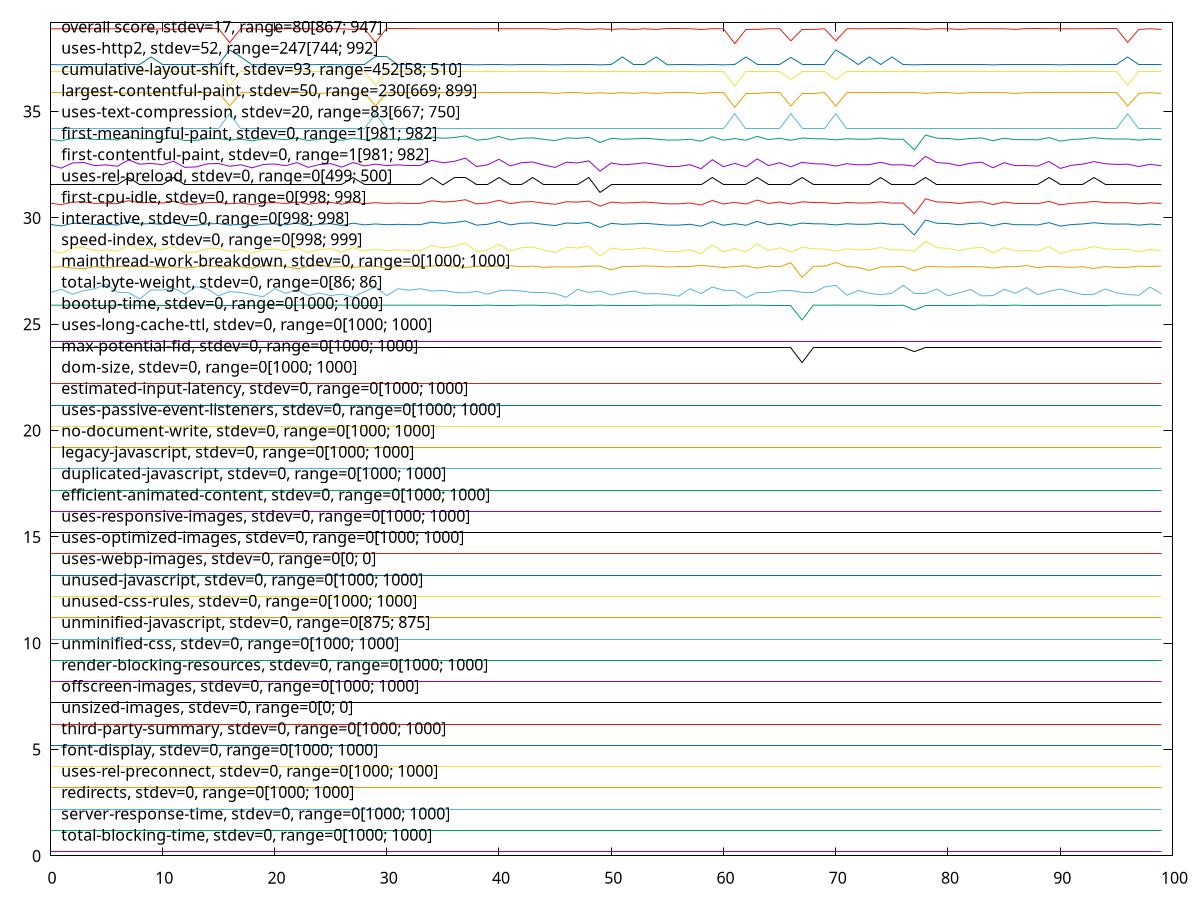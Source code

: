 $_totalBlockingTime <<EOF
0.2
0.2
0.2
0.2
0.2
0.2
0.2
0.2
0.2
0.2
0.2
0.2
0.2
0.2
0.2
0.2
0.2
0.2
0.2
0.2
0.2
0.2
0.2
0.2
0.2
0.2
0.2
0.2
0.2
0.2
0.2
0.2
0.2
0.2
0.2
0.2
0.2
0.2
0.2
0.2
0.2
0.2
0.2
0.2
0.2
0.2
0.2
0.2
0.2
0.2
0.2
0.2
0.2
0.2
0.2
0.2
0.2
0.2
0.2
0.2
0.2
0.2
0.2
0.2
0.2
0.2
0.2
0.2
0.2
0.2
0.2
0.2
0.2
0.2
0.2
0.2
0.2
0.2
0.2
0.2
0.2
0.2
0.2
0.2
0.2
0.2
0.2
0.2
0.2
0.2
0.2
0.2
0.2
0.2
0.2
0.2
0.2
0.2
0.2
0.2
EOF
$_serverResponseTime <<EOF
1.2
1.2
1.2
1.2
1.2
1.2
1.2
1.2
1.2
1.2
1.2
1.2
1.2
1.2
1.2
1.2
1.2
1.2
1.2
1.2
1.2
1.2
1.2
1.2
1.2
1.2
1.2
1.2
1.2
1.2
1.2
1.2
1.2
1.2
1.2
1.2
1.2
1.2
1.2
1.2
1.2
1.2
1.2
1.2
1.2
1.2
1.2
1.2
1.2
1.2
1.2
1.2
1.2
1.2
1.2
1.2
1.2
1.2
1.2
1.2
1.2
1.2
1.2
1.2
1.2
1.2
1.2
1.2
1.2
1.2
1.2
1.2
1.2
1.2
1.2
1.2
1.2
1.2
1.2
1.2
1.2
1.2
1.2
1.2
1.2
1.2
1.2
1.2
1.2
1.2
1.2
1.2
1.2
1.2
1.2
1.2
1.2
1.2
1.2
1.2
EOF
$_redirects <<EOF
2.2
2.2
2.2
2.2
2.2
2.2
2.2
2.2
2.2
2.2
2.2
2.2
2.2
2.2
2.2
2.2
2.2
2.2
2.2
2.2
2.2
2.2
2.2
2.2
2.2
2.2
2.2
2.2
2.2
2.2
2.2
2.2
2.2
2.2
2.2
2.2
2.2
2.2
2.2
2.2
2.2
2.2
2.2
2.2
2.2
2.2
2.2
2.2
2.2
2.2
2.2
2.2
2.2
2.2
2.2
2.2
2.2
2.2
2.2
2.2
2.2
2.2
2.2
2.2
2.2
2.2
2.2
2.2
2.2
2.2
2.2
2.2
2.2
2.2
2.2
2.2
2.2
2.2
2.2
2.2
2.2
2.2
2.2
2.2
2.2
2.2
2.2
2.2
2.2
2.2
2.2
2.2
2.2
2.2
2.2
2.2
2.2
2.2
2.2
2.2
EOF
$_usesRelPreconnect <<EOF
3.2
3.2
3.2
3.2
3.2
3.2
3.2
3.2
3.2
3.2
3.2
3.2
3.2
3.2
3.2
3.2
3.2
3.2
3.2
3.2
3.2
3.2
3.2
3.2
3.2
3.2
3.2
3.2
3.2
3.2
3.2
3.2
3.2
3.2
3.2
3.2
3.2
3.2
3.2
3.2
3.2
3.2
3.2
3.2
3.2
3.2
3.2
3.2
3.2
3.2
3.2
3.2
3.2
3.2
3.2
3.2
3.2
3.2
3.2
3.2
3.2
3.2
3.2
3.2
3.2
3.2
3.2
3.2
3.2
3.2
3.2
3.2
3.2
3.2
3.2
3.2
3.2
3.2
3.2
3.2
3.2
3.2
3.2
3.2
3.2
3.2
3.2
3.2
3.2
3.2
3.2
3.2
3.2
3.2
3.2
3.2
3.2
3.2
3.2
3.2
EOF
$_fontDisplay <<EOF
4.2
4.2
4.2
4.2
4.2
4.2
4.2
4.2
4.2
4.2
4.2
4.2
4.2
4.2
4.2
4.2
4.2
4.2
4.2
4.2
4.2
4.2
4.2
4.2
4.2
4.2
4.2
4.2
4.2
4.2
4.2
4.2
4.2
4.2
4.2
4.2
4.2
4.2
4.2
4.2
4.2
4.2
4.2
4.2
4.2
4.2
4.2
4.2
4.2
4.2
4.2
4.2
4.2
4.2
4.2
4.2
4.2
4.2
4.2
4.2
4.2
4.2
4.2
4.2
4.2
4.2
4.2
4.2
4.2
4.2
4.2
4.2
4.2
4.2
4.2
4.2
4.2
4.2
4.2
4.2
4.2
4.2
4.2
4.2
4.2
4.2
4.2
4.2
4.2
4.2
4.2
4.2
4.2
4.2
4.2
4.2
4.2
4.2
4.2
4.2
EOF
$_thirdPartySummary <<EOF
5.2
5.2
5.2
5.2
5.2
5.2
5.2
5.2
5.2
5.2
5.2
5.2
5.2
5.2
5.2
5.2
5.2
5.2
5.2
5.2
5.2
5.2
5.2
5.2
5.2
5.2
5.2
5.2
5.2
5.2
5.2
5.2
5.2
5.2
5.2
5.2
5.2
5.2
5.2
5.2
5.2
5.2
5.2
5.2
5.2
5.2
5.2
5.2
5.2
5.2
5.2
5.2
5.2
5.2
5.2
5.2
5.2
5.2
5.2
5.2
5.2
5.2
5.2
5.2
5.2
5.2
5.2
5.2
5.2
5.2
5.2
5.2
5.2
5.2
5.2
5.2
5.2
5.2
5.2
5.2
5.2
5.2
5.2
5.2
5.2
5.2
5.2
5.2
5.2
5.2
5.2
5.2
5.2
5.2
5.2
5.2
5.2
5.2
5.2
5.2
EOF
$_unsizedImages <<EOF
6.2
6.2
6.2
6.2
6.2
6.2
6.2
6.2
6.2
6.2
6.2
6.2
6.2
6.2
6.2
6.2
6.2
6.2
6.2
6.2
6.2
6.2
6.2
6.2
6.2
6.2
6.2
6.2
6.2
6.2
6.2
6.2
6.2
6.2
6.2
6.2
6.2
6.2
6.2
6.2
6.2
6.2
6.2
6.2
6.2
6.2
6.2
6.2
6.2
6.2
6.2
6.2
6.2
6.2
6.2
6.2
6.2
6.2
6.2
6.2
6.2
6.2
6.2
6.2
6.2
6.2
6.2
6.2
6.2
6.2
6.2
6.2
6.2
6.2
6.2
6.2
6.2
6.2
6.2
6.2
6.2
6.2
6.2
6.2
6.2
6.2
6.2
6.2
6.2
6.2
6.2
6.2
6.2
6.2
6.2
6.2
6.2
6.2
6.2
6.2
EOF
$_offscreenImages <<EOF
7.2
7.2
7.2
7.2
7.2
7.2
7.2
7.2
7.2
7.2
7.2
7.2
7.2
7.2
7.2
7.2
7.2
7.2
7.2
7.2
7.2
7.2
7.2
7.2
7.2
7.2
7.2
7.2
7.2
7.2
7.2
7.2
7.2
7.2
7.2
7.2
7.2
7.2
7.2
7.2
7.2
7.2
7.2
7.2
7.2
7.2
7.2
7.2
7.2
7.2
7.2
7.2
7.2
7.2
7.2
7.2
7.2
7.2
7.2
7.2
7.2
7.2
7.2
7.2
7.2
7.2
7.2
7.2
7.2
7.2
7.2
7.2
7.2
7.2
7.2
7.2
7.2
7.2
7.2
7.2
7.2
7.2
7.2
7.2
7.2
7.2
7.2
7.2
7.2
7.2
7.2
7.2
7.2
7.2
7.2
7.2
7.2
7.2
7.2
7.2
EOF
$_renderBlockingResources <<EOF
8.2
8.2
8.2
8.2
8.2
8.2
8.2
8.2
8.2
8.2
8.2
8.2
8.2
8.2
8.2
8.2
8.2
8.2
8.2
8.2
8.2
8.2
8.2
8.2
8.2
8.2
8.2
8.2
8.2
8.2
8.2
8.2
8.2
8.2
8.2
8.2
8.2
8.2
8.2
8.2
8.2
8.2
8.2
8.2
8.2
8.2
8.2
8.2
8.2
8.2
8.2
8.2
8.2
8.2
8.2
8.2
8.2
8.2
8.2
8.2
8.2
8.2
8.2
8.2
8.2
8.2
8.2
8.2
8.2
8.2
8.2
8.2
8.2
8.2
8.2
8.2
8.2
8.2
8.2
8.2
8.2
8.2
8.2
8.2
8.2
8.2
8.2
8.2
8.2
8.2
8.2
8.2
8.2
8.2
8.2
8.2
8.2
8.2
8.2
8.2
EOF
$_unminifiedCss <<EOF
9.2
9.2
9.2
9.2
9.2
9.2
9.2
9.2
9.2
9.2
9.2
9.2
9.2
9.2
9.2
9.2
9.2
9.2
9.2
9.2
9.2
9.2
9.2
9.2
9.2
9.2
9.2
9.2
9.2
9.2
9.2
9.2
9.2
9.2
9.2
9.2
9.2
9.2
9.2
9.2
9.2
9.2
9.2
9.2
9.2
9.2
9.2
9.2
9.2
9.2
9.2
9.2
9.2
9.2
9.2
9.2
9.2
9.2
9.2
9.2
9.2
9.2
9.2
9.2
9.2
9.2
9.2
9.2
9.2
9.2
9.2
9.2
9.2
9.2
9.2
9.2
9.2
9.2
9.2
9.2
9.2
9.2
9.2
9.2
9.2
9.2
9.2
9.2
9.2
9.2
9.2
9.2
9.2
9.2
9.2
9.2
9.2
9.2
9.2
9.2
EOF
$_unminifiedJavascript <<EOF
10.2
10.2
10.2
10.2
10.2
10.2
10.2
10.2
10.2
10.2
10.2
10.2
10.2
10.2
10.2
10.2
10.2
10.2
10.2
10.2
10.2
10.2
10.2
10.2
10.2
10.2
10.2
10.2
10.2
10.2
10.2
10.2
10.2
10.2
10.2
10.2
10.2
10.2
10.2
10.2
10.2
10.2
10.2
10.2
10.2
10.2
10.2
10.2
10.2
10.2
10.2
10.2
10.2
10.2
10.2
10.2
10.2
10.2
10.2
10.2
10.2
10.2
10.2
10.2
10.2
10.2
10.2
10.2
10.2
10.2
10.2
10.2
10.2
10.2
10.2
10.2
10.2
10.2
10.2
10.2
10.2
10.2
10.2
10.2
10.2
10.2
10.2
10.2
10.2
10.2
10.2
10.2
10.2
10.2
10.2
10.2
10.2
10.2
10.2
10.2
EOF
$_unusedCssRules <<EOF
11.2
11.2
11.2
11.2
11.2
11.2
11.2
11.2
11.2
11.2
11.2
11.2
11.2
11.2
11.2
11.2
11.2
11.2
11.2
11.2
11.2
11.2
11.2
11.2
11.2
11.2
11.2
11.2
11.2
11.2
11.2
11.2
11.2
11.2
11.2
11.2
11.2
11.2
11.2
11.2
11.2
11.2
11.2
11.2
11.2
11.2
11.2
11.2
11.2
11.2
11.2
11.2
11.2
11.2
11.2
11.2
11.2
11.2
11.2
11.2
11.2
11.2
11.2
11.2
11.2
11.2
11.2
11.2
11.2
11.2
11.2
11.2
11.2
11.2
11.2
11.2
11.2
11.2
11.2
11.2
11.2
11.2
11.2
11.2
11.2
11.2
11.2
11.2
11.2
11.2
11.2
11.2
11.2
11.2
11.2
11.2
11.2
11.2
11.2
11.2
EOF
$_unusedJavascript <<EOF
12.2
12.2
12.2
12.2
12.2
12.2
12.2
12.2
12.2
12.2
12.2
12.2
12.2
12.2
12.2
12.2
12.2
12.2
12.2
12.2
12.2
12.2
12.2
12.2
12.2
12.2
12.2
12.2
12.2
12.2
12.2
12.2
12.2
12.2
12.2
12.2
12.2
12.2
12.2
12.2
12.2
12.2
12.2
12.2
12.2
12.2
12.2
12.2
12.2
12.2
12.2
12.2
12.2
12.2
12.2
12.2
12.2
12.2
12.2
12.2
12.2
12.2
12.2
12.2
12.2
12.2
12.2
12.2
12.2
12.2
12.2
12.2
12.2
12.2
12.2
12.2
12.2
12.2
12.2
12.2
12.2
12.2
12.2
12.2
12.2
12.2
12.2
12.2
12.2
12.2
12.2
12.2
12.2
12.2
12.2
12.2
12.2
12.2
12.2
12.2
EOF
$_usesWebpImages <<EOF
13.2
13.2
13.2
13.2
13.2
13.2
13.2
13.2
13.2
13.2
13.2
13.2
13.2
13.2
13.2
13.2
13.2
13.2
13.2
13.2
13.2
13.2
13.2
13.2
13.2
13.2
13.2
13.2
13.2
13.2
13.2
13.2
13.2
13.2
13.2
13.2
13.2
13.2
13.2
13.2
13.2
13.2
13.2
13.2
13.2
13.2
13.2
13.2
13.2
13.2
13.2
13.2
13.2
13.2
13.2
13.2
13.2
13.2
13.2
13.2
13.2
13.2
13.2
13.2
13.2
13.2
13.2
13.2
13.2
13.2
13.2
13.2
13.2
13.2
13.2
13.2
13.2
13.2
13.2
13.2
13.2
13.2
13.2
13.2
13.2
13.2
13.2
13.2
13.2
13.2
13.2
13.2
13.2
13.2
13.2
13.2
13.2
13.2
13.2
13.2
EOF
$_usesOptimizedImages <<EOF
14.2
14.2
14.2
14.2
14.2
14.2
14.2
14.2
14.2
14.2
14.2
14.2
14.2
14.2
14.2
14.2
14.2
14.2
14.2
14.2
14.2
14.2
14.2
14.2
14.2
14.2
14.2
14.2
14.2
14.2
14.2
14.2
14.2
14.2
14.2
14.2
14.2
14.2
14.2
14.2
14.2
14.2
14.2
14.2
14.2
14.2
14.2
14.2
14.2
14.2
14.2
14.2
14.2
14.2
14.2
14.2
14.2
14.2
14.2
14.2
14.2
14.2
14.2
14.2
14.2
14.2
14.2
14.2
14.2
14.2
14.2
14.2
14.2
14.2
14.2
14.2
14.2
14.2
14.2
14.2
14.2
14.2
14.2
14.2
14.2
14.2
14.2
14.2
14.2
14.2
14.2
14.2
14.2
14.2
14.2
14.2
14.2
14.2
14.2
14.2
EOF
$_usesResponsiveImages <<EOF
15.2
15.2
15.2
15.2
15.2
15.2
15.2
15.2
15.2
15.2
15.2
15.2
15.2
15.2
15.2
15.2
15.2
15.2
15.2
15.2
15.2
15.2
15.2
15.2
15.2
15.2
15.2
15.2
15.2
15.2
15.2
15.2
15.2
15.2
15.2
15.2
15.2
15.2
15.2
15.2
15.2
15.2
15.2
15.2
15.2
15.2
15.2
15.2
15.2
15.2
15.2
15.2
15.2
15.2
15.2
15.2
15.2
15.2
15.2
15.2
15.2
15.2
15.2
15.2
15.2
15.2
15.2
15.2
15.2
15.2
15.2
15.2
15.2
15.2
15.2
15.2
15.2
15.2
15.2
15.2
15.2
15.2
15.2
15.2
15.2
15.2
15.2
15.2
15.2
15.2
15.2
15.2
15.2
15.2
15.2
15.2
15.2
15.2
15.2
15.2
EOF
$_efficientAnimatedContent <<EOF
16.2
16.2
16.2
16.2
16.2
16.2
16.2
16.2
16.2
16.2
16.2
16.2
16.2
16.2
16.2
16.2
16.2
16.2
16.2
16.2
16.2
16.2
16.2
16.2
16.2
16.2
16.2
16.2
16.2
16.2
16.2
16.2
16.2
16.2
16.2
16.2
16.2
16.2
16.2
16.2
16.2
16.2
16.2
16.2
16.2
16.2
16.2
16.2
16.2
16.2
16.2
16.2
16.2
16.2
16.2
16.2
16.2
16.2
16.2
16.2
16.2
16.2
16.2
16.2
16.2
16.2
16.2
16.2
16.2
16.2
16.2
16.2
16.2
16.2
16.2
16.2
16.2
16.2
16.2
16.2
16.2
16.2
16.2
16.2
16.2
16.2
16.2
16.2
16.2
16.2
16.2
16.2
16.2
16.2
16.2
16.2
16.2
16.2
16.2
16.2
EOF
$_duplicatedJavascript <<EOF
17.2
17.2
17.2
17.2
17.2
17.2
17.2
17.2
17.2
17.2
17.2
17.2
17.2
17.2
17.2
17.2
17.2
17.2
17.2
17.2
17.2
17.2
17.2
17.2
17.2
17.2
17.2
17.2
17.2
17.2
17.2
17.2
17.2
17.2
17.2
17.2
17.2
17.2
17.2
17.2
17.2
17.2
17.2
17.2
17.2
17.2
17.2
17.2
17.2
17.2
17.2
17.2
17.2
17.2
17.2
17.2
17.2
17.2
17.2
17.2
17.2
17.2
17.2
17.2
17.2
17.2
17.2
17.2
17.2
17.2
17.2
17.2
17.2
17.2
17.2
17.2
17.2
17.2
17.2
17.2
17.2
17.2
17.2
17.2
17.2
17.2
17.2
17.2
17.2
17.2
17.2
17.2
17.2
17.2
17.2
17.2
17.2
17.2
17.2
17.2
EOF
$_legacyJavascript <<EOF
18.2
18.2
18.2
18.2
18.2
18.2
18.2
18.2
18.2
18.2
18.2
18.2
18.2
18.2
18.2
18.2
18.2
18.2
18.2
18.2
18.2
18.2
18.2
18.2
18.2
18.2
18.2
18.2
18.2
18.2
18.2
18.2
18.2
18.2
18.2
18.2
18.2
18.2
18.2
18.2
18.2
18.2
18.2
18.2
18.2
18.2
18.2
18.2
18.2
18.2
18.2
18.2
18.2
18.2
18.2
18.2
18.2
18.2
18.2
18.2
18.2
18.2
18.2
18.2
18.2
18.2
18.2
18.2
18.2
18.2
18.2
18.2
18.2
18.2
18.2
18.2
18.2
18.2
18.2
18.2
18.2
18.2
18.2
18.2
18.2
18.2
18.2
18.2
18.2
18.2
18.2
18.2
18.2
18.2
18.2
18.2
18.2
18.2
18.2
18.2
EOF
$_noDocumentWrite <<EOF
19.2
19.2
19.2
19.2
19.2
19.2
19.2
19.2
19.2
19.2
19.2
19.2
19.2
19.2
19.2
19.2
19.2
19.2
19.2
19.2
19.2
19.2
19.2
19.2
19.2
19.2
19.2
19.2
19.2
19.2
19.2
19.2
19.2
19.2
19.2
19.2
19.2
19.2
19.2
19.2
19.2
19.2
19.2
19.2
19.2
19.2
19.2
19.2
19.2
19.2
19.2
19.2
19.2
19.2
19.2
19.2
19.2
19.2
19.2
19.2
19.2
19.2
19.2
19.2
19.2
19.2
19.2
19.2
19.2
19.2
19.2
19.2
19.2
19.2
19.2
19.2
19.2
19.2
19.2
19.2
19.2
19.2
19.2
19.2
19.2
19.2
19.2
19.2
19.2
19.2
19.2
19.2
19.2
19.2
19.2
19.2
19.2
19.2
19.2
19.2
EOF
$_usesPassiveEventListeners <<EOF
20.2
20.2
20.2
20.2
20.2
20.2
20.2
20.2
20.2
20.2
20.2
20.2
20.2
20.2
20.2
20.2
20.2
20.2
20.2
20.2
20.2
20.2
20.2
20.2
20.2
20.2
20.2
20.2
20.2
20.2
20.2
20.2
20.2
20.2
20.2
20.2
20.2
20.2
20.2
20.2
20.2
20.2
20.2
20.2
20.2
20.2
20.2
20.2
20.2
20.2
20.2
20.2
20.2
20.2
20.2
20.2
20.2
20.2
20.2
20.2
20.2
20.2
20.2
20.2
20.2
20.2
20.2
20.2
20.2
20.2
20.2
20.2
20.2
20.2
20.2
20.2
20.2
20.2
20.2
20.2
20.2
20.2
20.2
20.2
20.2
20.2
20.2
20.2
20.2
20.2
20.2
20.2
20.2
20.2
20.2
20.2
20.2
20.2
20.2
20.2
EOF
$_estimatedInputLatency <<EOF
21.2
21.2
21.2
21.2
21.2
21.2
21.2
21.2
21.2
21.2
21.2
21.2
21.2
21.2
21.2
21.2
21.2
21.2
21.2
21.2
21.2
21.2
21.2
21.2
21.2
21.2
21.2
21.2
21.2
21.2
21.2
21.2
21.2
21.2
21.2
21.2
21.2
21.2
21.2
21.2
21.2
21.2
21.2
21.2
21.2
21.2
21.2
21.2
21.2
21.2
21.2
21.2
21.2
21.2
21.2
21.2
21.2
21.2
21.2
21.2
21.2
21.2
21.2
21.2
21.2
21.2
21.2
21.2
21.2
21.2
21.2
21.2
21.2
21.2
21.2
21.2
21.2
21.2
21.2
21.2
21.2
21.2
21.2
21.2
21.2
21.2
21.2
21.2
21.2
21.2
21.2
21.2
21.2
21.2
21.2
21.2
21.2
21.2
21.2
21.2
EOF
$_domSize <<EOF
22.2
22.2
22.2
22.2
22.2
22.2
22.2
22.2
22.2
22.2
22.2
22.2
22.2
22.2
22.2
22.2
22.2
22.2
22.2
22.2
22.2
22.2
22.2
22.2
22.2
22.2
22.2
22.2
22.2
22.2
22.2
22.2
22.2
22.2
22.2
22.2
22.2
22.2
22.2
22.2
22.2
22.2
22.2
22.2
22.2
22.2
22.2
22.2
22.2
22.2
22.2
22.2
22.2
22.2
22.2
22.2
22.2
22.2
22.2
22.2
22.2
22.2
22.2
22.2
22.2
22.2
22.2
22.2
22.2
22.2
22.2
22.2
22.2
22.2
22.2
22.2
22.2
22.2
22.2
22.2
22.2
22.2
22.2
22.2
22.2
22.2
22.2
22.2
22.2
22.2
22.2
22.2
22.2
22.2
22.2
22.2
22.2
22.2
22.2
22.2
EOF
$_maxPotentialFid <<EOF
23.9
23.9
23.9
23.9
23.9
23.9
23.9
23.9
23.9
23.9
23.9
23.9
23.9
23.9
23.9
23.9
23.9
23.9
23.9
23.9
23.9
23.9
23.9
23.9
23.9
23.9
23.9
23.9
23.9
23.9
23.9
23.9
23.9
23.9
23.9
23.9
23.9
23.9
23.9
23.9
23.9
23.9
23.9
23.9
23.9
23.9
23.9
23.9
23.9
23.9
23.9
23.9
23.9
23.9
23.9
23.9
23.9
23.9
23.9
23.9
23.9
23.9
23.9
23.9
23.9
23.9
23.9
23.2
23.9
23.9
23.9
23.9
23.9
23.9
23.9
23.9
23.9
23.71516960561617
23.9
23.9
23.9
23.9
23.9
23.9
23.9
23.9
23.9
23.9
23.9
23.9
23.9
23.9
23.9
23.9
23.9
23.9
23.9
23.9
23.9
23.9
EOF
$_usesLongCacheTtl <<EOF
24.2
24.2
24.2
24.2
24.2
24.2
24.2
24.2
24.2
24.2
24.2
24.2
24.2
24.2
24.2
24.2
24.2
24.2
24.2
24.2
24.2
24.2
24.2
24.2
24.2
24.2
24.2
24.2
24.2
24.2
24.2
24.2
24.2
24.2
24.2
24.2
24.2
24.2
24.2
24.2
24.2
24.2
24.2
24.2
24.2
24.2
24.2
24.2
24.2
24.2
24.2
24.2
24.2
24.2
24.2
24.2
24.2
24.2
24.2
24.2
24.2
24.2
24.2
24.2
24.2
24.2
24.2
24.2
24.2
24.2
24.2
24.2
24.2
24.2
24.2
24.2
24.2
24.2
24.2
24.2
24.2
24.2
24.2
24.2
24.2
24.2
24.2
24.2
24.2
24.2
24.2
24.2
24.2
24.2
24.2
24.2
24.2
24.2
24.2
24.2
EOF
$_bootupTime <<EOF
25.899660877963775
25.89941011108692
25.89955896396721
25.899125454343903
25.89949845310661
25.89928669400181
25.89917012663259
25.899408559290553
25.899224233212493
25.899638225153108
25.89965463661513
25.899452821621182
25.899501338580635
25.89923306833424
25.899959159242396
25.899469210745742
25.899320263259746
25.898667763764987
25.898689322040195
25.899067836841137
25.89941166156932
25.899313611953044
25.898342303055472
25.89922600444154
25.899716500862908
25.899266167191588
25.89928669400181
25.898865152000283
25.8993052551157
25.89939764152931
25.899079520645802
25.898865152000283
25.89928329345227
25.899110285895738
25.899631841895904
25.89937074197363
25.89913674001622
25.899266167191588
25.89914048482541
25.899592704041005
25.899168289705134
25.89926271802523
25.898836524576506
25.899743127113215
25.89888472486964
25.898856387832815
25.8993052551157
25.8989485403601
25.89881421733946
25.899673242403935
25.89899193021589
25.89887387412077
25.89960591204871
25.899686668530347
25.89945132106957
25.899771203984347
25.899340025340514
25.89976119943096
25.89969029771034
25.899532618906083
25.8996111495257
25.89910073334739
25.89944981920399
25.899231304989
25.89934654919231
25.89936272545403
25.8994178437894
25.2
25.899731645659646
25.899466247747593
25.9
25.89935304282284
25.8990000781323
25.89830329396945
25.8990775786009
25.89912922543245
25.898638680394264
25.67435072779869
25.8993052551157
25.899454322172794
25.899437733325076
25.89822347566106
25.8981292562619
25.89872945851088
25.899704680405556
25.8995980072164
25.89927817686035
25.89969871499022
25.8996111495257
25.899491209200274
25.89944981920399
25.89932357577342
25.89946772990365
25.899227773042654
25.89925058090156
25.89819145162965
25.899823702267252
25.898998044109625
25.899655887512793
25.89903826993014
EOF
$_totalByteWeight <<EOF
26.482688612950295
26.64422721069112
26.41538134629723
26.57691926299036
26.671150469220645
26.9
26.509611599053127
26.482688612950295
26.2
26.61730399754701
26.60384240800876
26.711535442155412
26.41538134629723
26.76538223166971
26.671150469220645
26.33461300092025
26.536534630560404
26.496150100323774
26.388458519100457
26.294228981450356
26.671150469220645
26.45576567223288
26.61730399754701
26.348074363436254
26.46922713690413
26.348074363436254
26.41538134629723
26.267306358573602
26.536534630560404
26.75192051725495
26.348074363436254
26.671150469220645
26.60384240800876
26.671150469220645
26.56345770750069
26.590380829807344
26.509611599053127
26.46922713690413
26.54999616335737
26.41538134629723
26.57691926299036
26.60384240800876
26.56345770750069
26.509611599053127
26.509611599053127
26.442304218898457
26.267306358573602
26.64422721069112
26.496150100323774
26.56345770750069
26.374997122526356
26.482688612950295
26.56345770750069
26.42884277692943
26.442304218898457
26.401919927039945
26.32115164974108
26.671150469220645
26.442304218898457
26.75192051725495
26.60384240800876
26.57691926299036
26.253845064154753
26.482688612950295
26.482688612950295
26.57691926299036
26.590380829807344
26.482688612950295
26.482688612950295
26.75192051725495
26.832690973938814
26.361535737308127
26.590380829807344
26.45576567223288
26.388458519100457
26.45576567223288
26.832690973938814
26.45576567223288
26.45576567223288
26.65768883426843
26.33461300092025
26.482688612950295
26.63076559844113
26.33461300092025
26.348074363436254
26.64422721069112
26.45576567223288
26.724997122502558
26.388458519100457
26.54999616335737
26.65768883426843
26.523073109147866
26.41538134629723
26.41538134629723
26.65768883426843
26.482688612950295
26.401919927039945
26.361535737308127
26.75192051725495
26.442304218898457
EOF
$_mainthreadWorkBreakdown <<EOF
27.68928472345956
27.705987068550936
27.64346569995134
27.615827876737825
27.714038110983807
27.65264634907296
27.723058810198804
27.701037468005584
27.717200704392333
27.711331301698227
27.66228441671563
27.706935260947
27.637749871052925
27.695490931278187
27.769556413922242
27.69343564444284
27.697019481275504
27.706533849777944
27.638280165183044
27.74622872923201
27.749558309151258
27.71620736256041
27.61150756813572
27.71178943769408
27.79384432886888
27.689080856375273
27.707207914031954
27.684287168613004
27.702327233084972
27.737672188262774
27.626888739004254
27.73552079191058
27.722374995761392
27.707047559901163
27.73976325932554
27.76651131165122
27.727843780170673
27.66868251037111
27.73175376683344
27.715413335825655
27.73267853419977
27.75272172673783
27.705374782836344
27.732429307419387
27.678931968659402
27.701789130614106
27.693603241477057
27.698012347828207
27.734067014282566
27.738146296475442
27.551305980191046
27.718853804469735
27.717788880435588
27.74388126967172
27.726032822767962
27.69355297168411
27.716518150249758
27.718915417572777
27.76620452293777
27.723574364641607
27.668230651339787
27.71315957063893
27.749517135113205
27.637140114978525
27.74024781534315
27.703871040129652
27.895796103008692
27.2
27.723013274447943
27.73924921093836
27.9
27.71989941793249
27.67489395889553
27.530004232828404
27.69560749637518
27.70203383996883
27.727216533814442
27.51057210246749
27.70696735065497
27.71055558717946
27.689369629982206
27.703416836153455
27.7108091060723
27.70500358437236
27.64630130202189
27.705809955823682
27.705455417808786
27.76157863642554
27.660809805508503
27.728097258155596
27.70125008112677
27.678704029613744
27.710032016605897
27.620945075935484
27.720328848557475
27.6666354299978
27.680016929685333
27.733848260141876
27.715724978980116
27.73383367014548
EOF
$_speedIndex <<EOF
28.492612610962183
28.341202162418096
28.587147969513623
28.608988368902306
28.463956502067422
28.495972875134594
28.432985451747502
28.725757048650173
28.52757712219182
28.57009749212096
28.500963904123164
28.667176577309586
28.380239633046365
28.399779252723135
28.545273693289587
28.564021449154883
28.42975795252772
28.502868336928113
28.35695945358543
28.516547640449208
28.537703610196065
28.458410239044863
28.60510824736528
28.380602932856423
28.511445246634715
28.5564308437731
28.391127417641396
28.605617439189857
28.44546697996844
28.53389126465989
28.46343548984049
28.49745441851882
28.46406246928876
28.470472626236234
28.70793043094643
28.593938439058782
28.659451972319705
28.812541666693054
28.417958464505286
28.5019602232792
28.761405397975572
28.445316744698193
28.598672189237586
28.63133518253029
28.48670235564434
28.378272403564054
28.62224804954263
28.584889912658824
28.686284735905225
28.2
28.588211028182876
28.4980452468824
28.537228200346807
28.59353440250398
28.513304792668603
28.42213404957885
28.42413312283596
28.503547195781877
28.31700525697854
28.73959847715885
28.409498941344978
28.565586769894555
28.4056221532604
28.779497278583666
28.463011607244155
28.596924586325535
28.403329424426317
28.616097377841303
28.549700213734162
28.534639693959782
28.439492203254584
28.551979159741094
28.497992337466123
28.511145590795284
28.615035548026448
28.494711728200745
28.502409876036456
28.433277231948033
28.9
28.602632368314335
28.570308499436482
28.45730613432669
28.575741302928773
28.621809394588
28.359123513086228
28.598435084710953
28.460574138775314
28.463762227628468
28.44040265603108
28.65615818844025
28.328551719384958
28.475151149128184
28.530721189816166
28.649437820179077
28.548987449073543
28.519058786792193
28.529637985738464
28.417330295471174
28.522010152275218
28.454956432515303
EOF
$_interactive <<EOF
29.697185321631746
29.622015360900466
29.74417571598489
29.75503811374562
29.682949984440537
29.698854845069246
29.667569183926407
29.813153482308238
29.714559901893065
29.7356972381232
29.701334704632043
29.783989731238627
29.641385402509492
29.651083569185154
29.723355978317535
29.732676226426207
29.665966617312908
29.702280979765295
29.62983309579298
29.7090784791086
29.71959308188798
29.68019526223121
29.75310814991496
29.64156570339879
29.706542897708587
29.72890242897901
29.646789144790535
29.753361416558107
29.673767179416515
29.717698168237007
29.6826912012814
29.699590956982888
29.683002617787462
29.686186610317765
29.804276858399128
29.74755272714466
29.78014537893553
29.856389836462927
29.660108190158986
29.701829753769307
29.830909044881924
29.673692572045997
29.7499070328562
29.766154817474067
29.694248987450827
29.640409103696243
29.76163401092062
29.743052797915386
29.793500679363355
29.55201373399109
29.744704377363608
29.699884515882125
29.71935677710669
29.747351786816434
29.70746696491862
29.66218128388326
29.66317381352414
29.702618295654837
29.610012788052927
29.820046803793577
29.65590846828113
29.733454487314813
29.653983957266355
29.83992258927157
29.682480662714237
29.74903785887592
29.65284583772975
29.758574311976552
29.725556420036575
29.71807016689174
29.670800169002348
29.72668933116655
29.6998582272475
29.706393990836034
29.758046115496064
29.698228246664197
29.702053177957577
29.2
29.9
29.751876692040252
29.735802154337485
29.67964689260196
29.73850350672558
29.76141579244658
29.630906854424722
29.749789107537772
29.6812700117224
29.682853489519037
29.671252278881884
29.77850623094555
29.61573991243458
29.688510608918392
29.716122547497903
29.77516201368457
29.72520209524753
29.710326414030042
29.715584174428383
29.659796324270694
29.711793159073732
29.678479898948165
EOF
$_firstCpuIdle <<EOF
30.697603468057395
30.622500797032572
30.744527816636168
30.755372311766973
30.683384491381037
30.699270961747768
30.66801946568574
30.813375031873495
30.714955783432202
30.736062623964028
30.70174776335743
30.78427136732803
30.641858001430982
30.651548568054295
30.723739624336233
30.73304620023008
30.66641842914088
30.702692858065117
30.630313726309723
30.709481657685583
30.719982041507187
30.6806327396326
30.753445601176704
30.64203816816819
30.706949366644253
30.72927802645352
30.64725760562724
30.75369844268552
30.674211341910315
30.718089758757774
30.683125989968783
30.700006171318822
30.683437067355573
30.686617546172343
30.80451745626108
30.74789936820665
30.78043440068382
30.856509080737652
30.660565413145264
30.702242195882537
30.831090495438794
30.674136810105587
30.750249811070724
30.766469667063532
30.69467064722159
30.64088242432701
30.761956854255413
30.743406692765216
30.793763508142742
30.552519610184017
30.74505562965347
30.700299369102172
30.719746066454263
30.747698755416682
30.707872240948202
30.66263662476237
30.66362824062804
30.703029751359953
30.61050461408877
30.820253101972217
30.656369394293925
30.73382328650616
30.654446531073386
30.840082663459018
30.68291568021036
30.74938206861626
30.65330937149121
30.75890246798906
30.725936903818
30.718461243301693
30.67124730080842
30.72706817102399
30.700273112835376
30.706800651331786
30.7583751806723
30.698645127871682
30.702465341111143
30.2
30.9
30.752216202749292
30.736167379466877
30.68008495375716
30.738864562131077
30.761739017289667
30.63138678521398
30.75013208034703
30.68170633774355
30.683288101582924
30.67169896297075
30.77879836392504
30.616228838703783
30.688938926643008
30.716516302708715
30.77546042408738
30.72558309096791
30.71072795343363
30.715978664525668
30.66025382729127
30.71219275522811
30.678919194039867
EOF
$_usesRelPreload <<EOF
31.549999999999915
31.549999999999915
31.549999999999915
31.549999999999915
31.549999999999915
31.549999999999915
31.549999999999915
31.9
31.549999999999915
31.549999999999915
31.549999999999915
31.9
31.549999999999915
31.549999999999915
31.549999999999915
31.549999999999915
31.549999999999915
31.549999999999915
31.549999999999915
31.549999999999915
31.549999999999915
31.549999999999915
31.549999999999915
31.549999999999915
31.549999999999915
31.549999999999915
31.549999999999915
31.9
31.549999999999915
31.549999999999915
31.549999999999915
31.549999999999915
31.549999999999915
31.549999999999915
31.9
31.549999999999915
31.9
31.9
31.549999999999915
31.549999999999915
31.9
31.549999999999915
31.549999999999915
31.9
31.549999999999915
31.549999999999915
31.549999999999915
31.549999999999915
31.9
31.2
31.549999999999915
31.549999999999915
31.549999999999915
31.549999999999915
31.549999999999915
31.549999999999915
31.549999999999915
31.549999999999915
31.549999999999915
31.9
31.549999999999915
31.549999999999915
31.549999999999915
31.9
31.549999999999915
31.549999999999915
31.549999999999915
31.9
31.549999999999915
31.549999999999915
31.549999999999915
31.549999999999915
31.549999999999915
31.549999999999915
31.9
31.549999999999915
31.549999999999915
31.549999999999915
31.9
31.549999999999915
31.549999999999915
31.549999999999915
31.549999999999915
31.549999999999915
31.549999999999915
31.549999999999915
31.549999999999915
31.549999999999915
31.549999999999915
31.9
31.549999999999915
31.549999999999915
31.549999999999915
31.9
31.549999999999915
31.549999999999915
31.549999999999915
31.549999999999915
31.549999999999915
31.549999999999915
EOF
$_firstContentfulPaint <<EOF
32.491757890132966
32.340638192416094
32.58627781791625
32.608132911711216
32.46313174286673
32.49511541003632
32.43220625894593
32.72509699582114
32.52670175639732
32.569220640240914
32.500102661133965
32.66639384537493
32.379569494992836
32.39906410011271
32.54439455614271
32.563143219741384
32.42898429519509
32.502005746372596
32.35635002720554
32.51567689656925
32.536825536513945
32.45759263380219
32.604249677784956
32.37993190834398
32.51057723059766
32.5555516387251
32.39043152727788
32.60475926568625
32.444667777627934
32.53301403781585
32.46261138398776
32.49659579478391
32.46323757767936
32.46964002327502
32.707227781295586
32.59307212042414
32.65865677109655
32.812154973056906
32.41720630745137
32.50109826882531
32.76084436779948
32.444517769997766
32.59780893527379
32.63050187475881
32.485852853489675
32.37760709814583
32.62140486614945
32.58401863349371
32.68553655736116
32.2
32.58734143282706
32.497186169851865
32.53635022089093
32.5926678372365
32.51243573929333
32.421374057326034
32.4233694673556
32.502684137422236
32.316517938689856
32.738974679564116
32.408763418902
32.564708844628434
32.40489459437969
32.77899357312933
32.46218803579734
32.596060163379526
32.40260667581883
32.61524818593217
32.548820835783
32.53376228442178
32.43870230212956
32.55109976749795
32.49713330082562
32.510277746551616
32.614185374035735
32.49385527412202
32.501547605141894
32.43249754603166
32.900000000000006
32.60177192609452
32.569431704928384
32.45649000564582
32.57486620597676
32.62096576461445
32.35850811885103
32.59757166956752
32.45975369013754
32.46293771159396
32.43961130468798
32.65535793262177
32.328026789668776
32.47431328848677
32.52984482587245
32.64862773764249
32.54810809089781
32.51818683734618
32.52876194967646
32.416579338618256
32.521136901421386
32.454143504101204
EOF
$_firstMeaningfulPaint <<EOF
33.69673512390827
33.621492208273125
33.74379685748428
33.75467856915692
33.68248208597705
33.69840684235827
33.66708420196336
33.81291531027001
33.71413377160952
33.73530404152322
33.700890008479305
33.78368684923367
33.64087621154738
33.650582629377325
33.72294306555799
33.73227807704054
33.66547997729678
33.70183755988538
33.629315174288784
33.70864446339579
33.71917442974166
33.67972414824734
33.7527450962403
33.641056658157694
33.706105325597974
33.72849820784694
33.646284447476894
33.752998821466356
33.67328882659563
33.717276673993624
33.682222997851405
33.699143930020256
33.6825347814231
33.68572257680048
33.80401817891436
33.74717975950251
33.7798345385423
33.8562617180215
33.65961568460998
33.70138572430363
33.83071402568952
33.67321413738151
33.74953823272272
33.76581613775231
33.69379498982459
33.639899128727386
33.761286711994664
33.742672003309224
33.7932180584987
33.55146806312913
33.744326434291345
33.699437879400136
33.718937768777785
33.74697846578474
33.707030682219965
33.661690818804566
33.6626843389795
33.70217533266607
33.60948266720309
33.81982504740461
33.65541194704012
33.73305760600382
33.65348564860559
33.839750565241346
33.682012211616005
33.748667514357784
33.65234648762356
33.75822128387921
33.72514692243822
33.71764922804908
33.67031859983877
33.7262816088448
33.69941155576568
33.70595621166279
33.75769210689521
33.6977794171998
33.70160945009895
33.2
33.900000000000006
33.75151141681779
33.73540913121512
33.679175146637355
33.73811498432415
33.76106808212542
33.63038969409042
33.74942009747107
33.68080014417626
33.68238547726946
33.67077119472778
33.77819203773796
33.61521295595001
33.68804940848015
33.71569871459793
33.7748410550356
33.72479204478775
33.70989416985353
33.71515954754367
33.65930351509317
33.71136301491928
33.67800681702562
EOF
$_usesTextCompression <<EOF
34.2
34.2
34.2
34.2
34.2
34.2
34.2
34.2
34.2
34.2
34.2
34.2
34.2
34.2
34.2
34.2
34.900000000000006
34.2
34.2
34.2
34.2
34.2
34.2
34.2
34.2
34.2
34.2
34.2
34.2
34.900000000000006
34.2
34.2
34.2
34.2
34.2
34.2
34.2
34.2
34.2
34.2
34.2
34.2
34.2
34.2
34.2
34.2
34.2
34.2
34.2
34.2
34.2
34.2
34.2
34.2
34.2
34.2
34.2
34.2
34.2
34.2
34.2
34.900000000000006
34.2
34.2
34.2
34.2
34.900000000000006
34.2
34.2
34.2
34.900000000000006
34.2
34.2
34.2
34.2
34.2
34.2
34.2
34.2
34.2
34.2
34.2
34.2
34.2
34.2
34.2
34.2
34.2
34.2
34.2
34.2
34.2
34.2
34.2
34.2
34.2
34.900000000000006
34.2
34.2
34.2
EOF
$_largestContentfulPaint <<EOF
35.89631345648899
35.89430022126243
35.89748292758634
35.89787107923237
35.895737160550176
35.89633738214722
35.895732488230706
35.854013831907736
35.896911222217646
35.852249857677364
35.89649212716533
35.8534194474714
35.89492368697196
35.89484891227662
35.89715001994344
35.89709548961376
35.26266238724107
35.89648590526454
35.894474869760565
35.85153319521772
35.851791580061054
35.89623048720876
35.89792993004087
35.89477948501352
35.85157895827447
35.8973607355972
35.89516266225218
35.85254314019835
35.89608818538083
35.265030953119165
35.896167503891064
35.896403811185955
35.89628409854297
35.89602909344209
35.89912549999782
35.89746183148411
35.898342336490586
35.900000000000006
35.89547430795408
35.89637718762037
35.89978377333532
35.89571294637348
35.89783799138652
35.89818587770055
35.89655492951103
35.84982601153087
35.897741674750314
35.89721905520538
35.85346747283704
35.892465393888294
35.85228590441531
35.89606962432769
35.85205452074446
35.897395051521045
35.85145153111639
35.8956494382786
35.89584458444995
35.8965021935938
35.84896419088168
35.89902261301696
35.89540083673948
35.2
35.85030316970109
35.85464521449495
35.89573119525535
35.89771850839794
35.26223509473719
35.8526418786873
35.8517764352706
35.89672895135443
35.26270229131479
35.8967167764664
35.89639204060498
35.89675758336371
35.897929754375504
35.89644792678388
35.896542222841106
35.89561687344042
35.85623817714542
35.89766634418442
35.89706672724899
35.85073313014242
35.89739930057952
35.897880888106165
35.89459529763165
35.89774621419503
35.8506984532025
35.895839736686234
35.89601916589309
35.89854052063888
35.89469892285522
35.89595466218054
35.896756791308185
35.898434343147734
35.89693600369631
35.89694057862573
35.26406619376068
35.85083356430771
35.896375044767964
35.850777119003546
EOF
$_cumulativeLayoutShift <<EOF
36.900000000000006
36.900000000000006
36.900000000000006
36.900000000000006
36.900000000000006
36.900000000000006
36.900000000000006
36.900000000000006
36.900000000000006
36.900000000000006
36.900000000000006
36.900000000000006
36.900000000000006
36.900000000000006
36.900000000000006
36.900000000000006
36.2
36.900000000000006
36.900000000000006
36.900000000000006
36.900000000000006
36.900000000000006
36.900000000000006
36.900000000000006
36.900000000000006
36.900000000000006
36.900000000000006
36.900000000000006
36.900000000000006
36.23498195261458
36.900000000000006
36.900000000000006
36.900000000000006
36.900000000000006
36.900000000000006
36.900000000000006
36.900000000000006
36.900000000000006
36.900000000000006
36.900000000000006
36.900000000000006
36.900000000000006
36.900000000000006
36.900000000000006
36.900000000000006
36.900000000000006
36.900000000000006
36.900000000000006
36.900000000000006
36.900000000000006
36.900000000000006
36.900000000000006
36.900000000000006
36.900000000000006
36.900000000000006
36.900000000000006
36.900000000000006
36.900000000000006
36.900000000000006
36.900000000000006
36.900000000000006
36.2
36.900000000000006
36.900000000000006
36.900000000000006
36.900000000000006
36.50361194235087
36.900000000000006
36.900000000000006
36.900000000000006
36.50361194235087
36.900000000000006
36.900000000000006
36.900000000000006
36.900000000000006
36.900000000000006
36.900000000000006
36.900000000000006
36.900000000000006
36.900000000000006
36.900000000000006
36.900000000000006
36.900000000000006
36.900000000000006
36.900000000000006
36.900000000000006
36.900000000000006
36.900000000000006
36.900000000000006
36.900000000000006
36.900000000000006
36.900000000000006
36.900000000000006
36.900000000000006
36.900000000000006
36.900000000000006
36.23498195261458
36.900000000000006
36.900000000000006
36.900000000000006
EOF
$_usesHttp2 <<EOF
37.215730337078654
37.2
37.215730337078654
37.215730337078654
37.215730337078654
37.215730337078654
37.215730337078654
37.215730337078654
37.215730337078654
37.56966292134832
37.215730337078654
37.215730337078654
37.2
37.2
37.215730337078654
37.215730337078654
37.900000000000006
37.56966292134832
37.2
37.215730337078654
37.215730337078654
37.215730337078654
37.215730337078654
37.2
37.215730337078654
37.215730337078654
37.2
37.215730337078654
37.215730337078654
37.56966292134832
37.56966292134832
37.215730337078654
37.215730337078654
37.215730337078654
37.215730337078654
37.215730337078654
37.215730337078654
37.215730337078654
37.2
37.215730337078654
37.215730337078654
37.2
37.215730337078654
37.215730337078654
37.215730337078654
37.2
37.215730337078654
37.215730337078654
37.215730337078654
37.2
37.215730337078654
37.56966292134832
37.215730337078654
37.215730337078654
37.56966292134832
37.2
37.215730337078654
37.215730337078654
37.2
37.215730337078654
37.2
37.215730337078654
37.56966292134832
37.215730337078654
37.215730337078654
37.215730337078654
37.54606741573034
37.215730337078654
37.215730337078654
37.215730337078654
37.900000000000006
37.56966292134832
37.215730337078654
37.56966292134832
37.215730337078654
37.56966292134832
37.215730337078654
37.2
37.215730337078654
37.215730337078654
37.215730337078654
37.215730337078654
37.215730337078654
37.215730337078654
37.2
37.215730337078654
37.215730337078654
37.215730337078654
37.215730337078654
37.215730337078654
37.2
37.215730337078654
37.215730337078654
37.215730337078654
37.215730337078654
37.215730337078654
37.56966292134832
37.215730337078654
37.215730337078654
37.215730337078654
EOF
$_overallScore <<EOF
38.896975749110304
38.89535228233277
38.89792673973798
38.89823113698321
38.89652831148538
38.89699688655177
38.89648843408226
38.866891096883975
38.897446055321524
38.8654409878785
38.89711384293193
38.86639518169082
38.89584575470039
38.895815111798136
38.897638342787
38.89762134294284
38.244815058639446
38.897111624619306
38.89549619385257
38.8648633834325
38.865073810603754
38.89687585035342
38.89826879160225
38.89574268316781
38.86489020724247
38.89780275655356
38.896030106679085
38.8656934510244
38.896758450012285
38.25649731579915
38.896836571834406
38.89704631360705
38.896920996085065
38.89674552980445
38.899248478509364
38.89791962057175
38.8986290290638
38.900000000000006
38.896285411557976
38.89703252189023
38.899784240409595
38.89648894857375
38.898195198743274
38.89848349143871
38.897142090564834
38.86347500367486
38.89815392831432
38.897734680265124
38.8664522509093
38.89386920535044
38.86548825659438
38.89680715132001
38.86526197253234
38.897871212526034
38.86480094231462
38.896416032170144
38.89655845323871
38.89712411654096
38.862784279828126
38.89921210906932
38.896222706411166
38.2
38.863849709826155
38.86740788679616
38.89652291543362
38.89810737611524
38.33004783747294
38.86577670400402
38.865077105115446
38.89732356965833
38.330425795328956
38.89733530407342
38.89703850014108
38.897316387541196
38.898280396695576
38.89707474078623
38.89715150500197
38.89630249436202
38.86869403907594
38.89807667979219
38.89760812443617
38.864219247293235
38.897853242789125
38.8982533289522
38.895585178978514
38.898129046378415
38.86419821268359
38.896601705393266
38.896702940027296
38.898767379215776
38.89562354941139
38.89669762650254
38.89733892554229
38.89868322547955
38.89748911970455
38.897457070498504
38.25579984768724
38.86424419644595
38.89705464757398
38.864248048634565
EOF
set key outside below
set terminal pngcairo
set output "report_00005_2020-11-02T22-26-11.212Z/./exp-pages+cached+noexternal+nocss//jitter_comparison.png"
unset label
set label "total-blocking-time, stdev=0, range=0[1000; 1000]" at 1,1 left front
set label "server-response-time, stdev=0, range=0[1000; 1000]" at 1,2 left front
set label "redirects, stdev=0, range=0[1000; 1000]" at 1,3 left front
set label "uses-rel-preconnect, stdev=0, range=0[1000; 1000]" at 1,4 left front
set label "font-display, stdev=0, range=0[1000; 1000]" at 1,5 left front
set label "third-party-summary, stdev=0, range=0[1000; 1000]" at 1,6 left front
set label "unsized-images, stdev=0, range=0[0; 0]" at 1,7 left front
set label "offscreen-images, stdev=0, range=0[1000; 1000]" at 1,8 left front
set label "render-blocking-resources, stdev=0, range=0[1000; 1000]" at 1,9 left front
set label "unminified-css, stdev=0, range=0[1000; 1000]" at 1,10 left front
set label "unminified-javascript, stdev=0, range=0[875; 875]" at 1,11 left front
set label "unused-css-rules, stdev=0, range=0[1000; 1000]" at 1,12 left front
set label "unused-javascript, stdev=0, range=0[1000; 1000]" at 1,13 left front
set label "uses-webp-images, stdev=0, range=0[0; 0]" at 1,14 left front
set label "uses-optimized-images, stdev=0, range=0[1000; 1000]" at 1,15 left front
set label "uses-responsive-images, stdev=0, range=0[1000; 1000]" at 1,16 left front
set label "efficient-animated-content, stdev=0, range=0[1000; 1000]" at 1,17 left front
set label "duplicated-javascript, stdev=0, range=0[1000; 1000]" at 1,18 left front
set label "legacy-javascript, stdev=0, range=0[1000; 1000]" at 1,19 left front
set label "no-document-write, stdev=0, range=0[1000; 1000]" at 1,20 left front
set label "uses-passive-event-listeners, stdev=0, range=0[1000; 1000]" at 1,21 left front
set label "estimated-input-latency, stdev=0, range=0[1000; 1000]" at 1,22 left front
set label "dom-size, stdev=0, range=0[1000; 1000]" at 1,23 left front
set label "max-potential-fid, stdev=0, range=0[1000; 1000]" at 1,24 left front
set label "uses-long-cache-ttl, stdev=0, range=0[1000; 1000]" at 1,25 left front
set label "bootup-time, stdev=0, range=0[1000; 1000]" at 1,26 left front
set label "total-byte-weight, stdev=0, range=0[86; 86]" at 1,27 left front
set label "mainthread-work-breakdown, stdev=0, range=0[1000; 1000]" at 1,28 left front
set label "speed-index, stdev=0, range=0[998; 999]" at 1,29 left front
set label "interactive, stdev=0, range=0[998; 998]" at 1,30 left front
set label "first-cpu-idle, stdev=0, range=0[998; 998]" at 1,31 left front
set label "uses-rel-preload, stdev=0, range=0[499; 500]" at 1,32 left front
set label "first-contentful-paint, stdev=0, range=1[981; 982]" at 1,33 left front
set label "first-meaningful-paint, stdev=0, range=1[981; 982]" at 1,34 left front
set label "uses-text-compression, stdev=20, range=83[667; 750]" at 1,35 left front
set label "largest-contentful-paint, stdev=50, range=230[669; 899]" at 1,36 left front
set label "cumulative-layout-shift, stdev=93, range=452[58; 510]" at 1,37 left front
set label "uses-http2, stdev=52, range=247[744; 992]" at 1,38 left front
set label "overall score, stdev=17, range=80[867; 947]" at 1,39 left front
set yrange [0:39+0.2]
set terminal pngcairo size 640, 4680
unset key
plot $_totalBlockingTime title "total-blocking-time" with line ,$_serverResponseTime title "server-response-time" with line ,$_redirects title "redirects" with line ,$_usesRelPreconnect title "uses-rel-preconnect" with line ,$_fontDisplay title "font-display" with line ,$_thirdPartySummary title "third-party-summary" with line ,$_unsizedImages title "unsized-images" with line ,$_offscreenImages title "offscreen-images" with line ,$_renderBlockingResources title "render-blocking-resources" with line ,$_unminifiedCss title "unminified-css" with line ,$_unminifiedJavascript title "unminified-javascript" with line ,$_unusedCssRules title "unused-css-rules" with line ,$_unusedJavascript title "unused-javascript" with line ,$_usesWebpImages title "uses-webp-images" with line ,$_usesOptimizedImages title "uses-optimized-images" with line ,$_usesResponsiveImages title "uses-responsive-images" with line ,$_efficientAnimatedContent title "efficient-animated-content" with line ,$_duplicatedJavascript title "duplicated-javascript" with line ,$_legacyJavascript title "legacy-javascript" with line ,$_noDocumentWrite title "no-document-write" with line ,$_usesPassiveEventListeners title "uses-passive-event-listeners" with line ,$_estimatedInputLatency title "estimated-input-latency" with line ,$_domSize title "dom-size" with line ,$_maxPotentialFid title "max-potential-fid" with line ,$_usesLongCacheTtl title "uses-long-cache-ttl" with line ,$_bootupTime title "bootup-time" with line ,$_totalByteWeight title "total-byte-weight" with line ,$_mainthreadWorkBreakdown title "mainthread-work-breakdown" with line ,$_speedIndex title "speed-index" with line ,$_interactive title "interactive" with line ,$_firstCpuIdle title "first-cpu-idle" with line ,$_usesRelPreload title "uses-rel-preload" with line ,$_firstContentfulPaint title "first-contentful-paint" with line ,$_firstMeaningfulPaint title "first-meaningful-paint" with line ,$_usesTextCompression title "uses-text-compression" with line ,$_largestContentfulPaint title "largest-contentful-paint" with line ,$_cumulativeLayoutShift title "cumulative-layout-shift" with line ,$_usesHttp2 title "uses-http2" with line ,$_overallScore title "overall score" with line ,